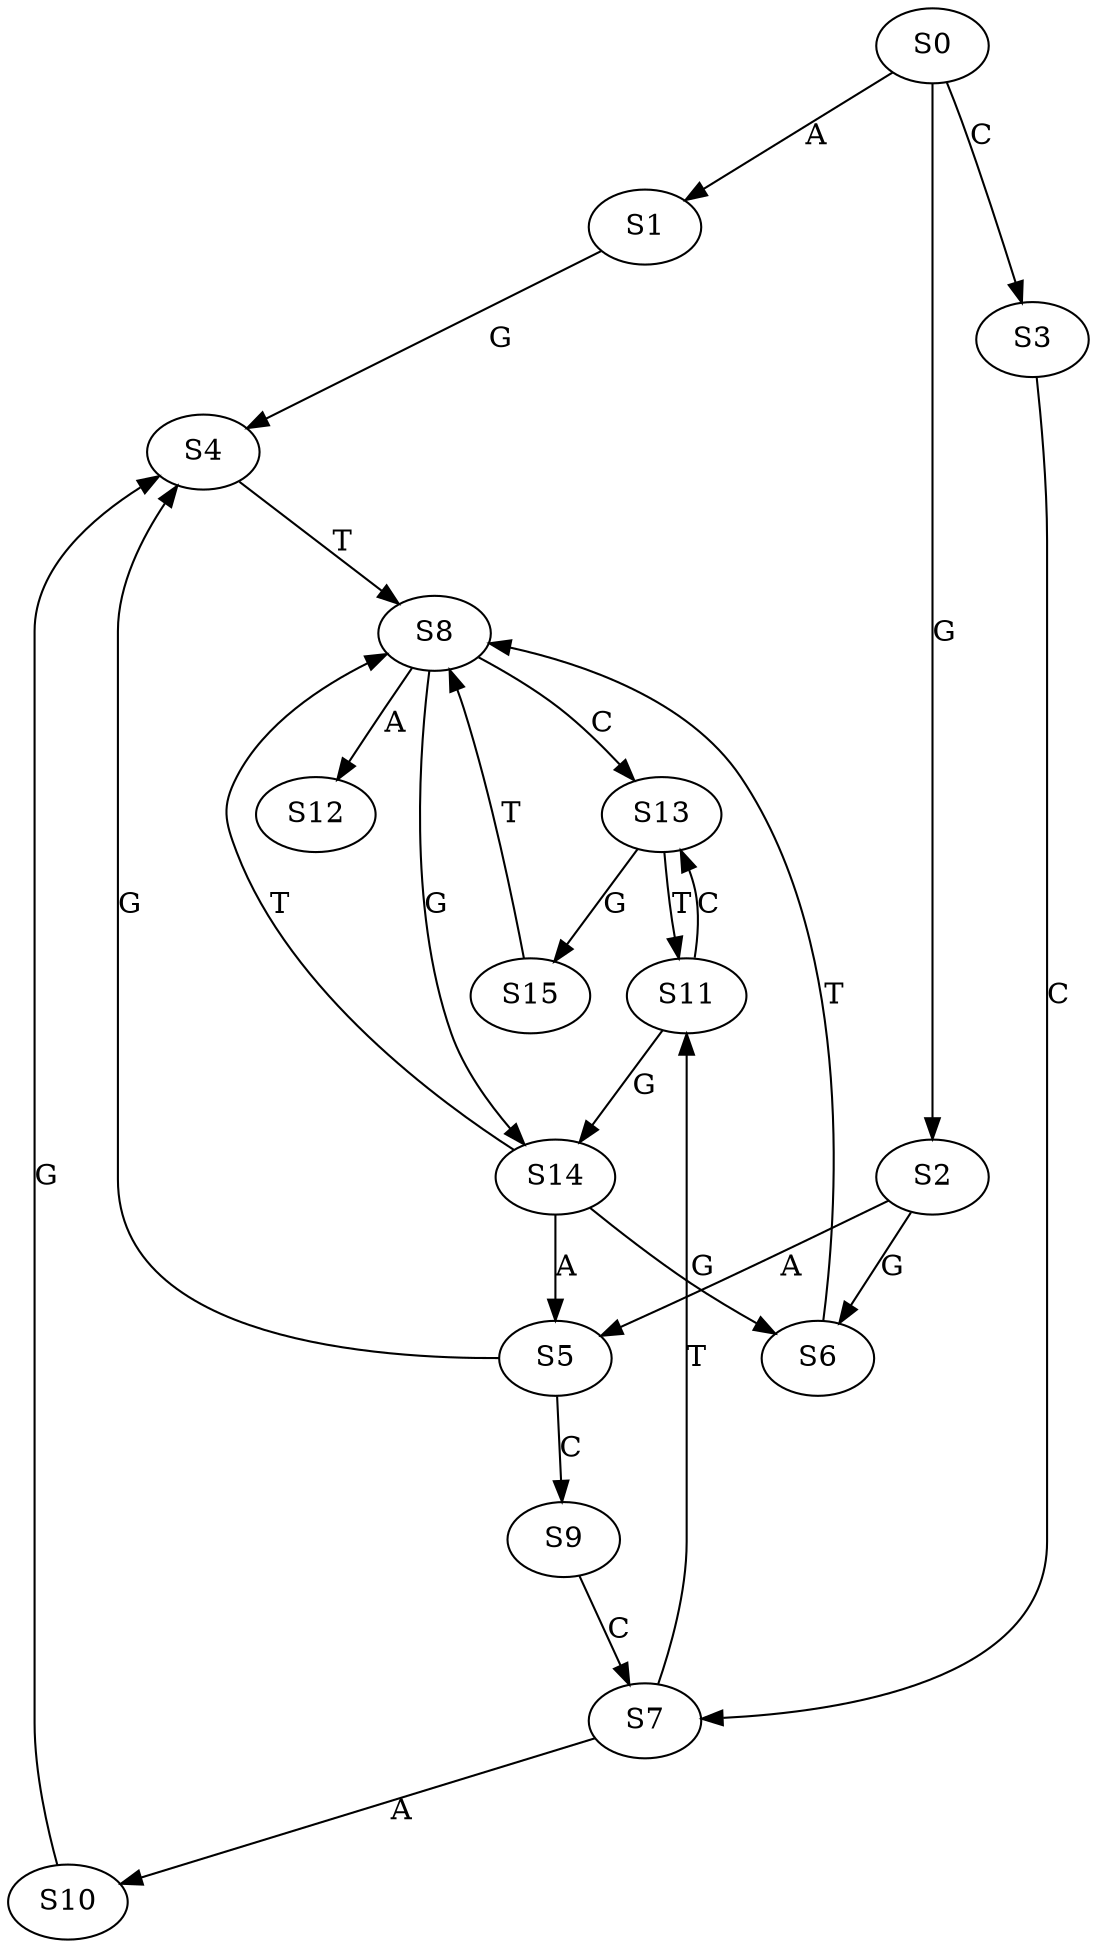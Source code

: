 strict digraph  {
	S0 -> S1 [ label = A ];
	S0 -> S2 [ label = G ];
	S0 -> S3 [ label = C ];
	S1 -> S4 [ label = G ];
	S2 -> S5 [ label = A ];
	S2 -> S6 [ label = G ];
	S3 -> S7 [ label = C ];
	S4 -> S8 [ label = T ];
	S5 -> S4 [ label = G ];
	S5 -> S9 [ label = C ];
	S6 -> S8 [ label = T ];
	S7 -> S10 [ label = A ];
	S7 -> S11 [ label = T ];
	S8 -> S12 [ label = A ];
	S8 -> S13 [ label = C ];
	S8 -> S14 [ label = G ];
	S9 -> S7 [ label = C ];
	S10 -> S4 [ label = G ];
	S11 -> S14 [ label = G ];
	S11 -> S13 [ label = C ];
	S13 -> S11 [ label = T ];
	S13 -> S15 [ label = G ];
	S14 -> S5 [ label = A ];
	S14 -> S8 [ label = T ];
	S14 -> S6 [ label = G ];
	S15 -> S8 [ label = T ];
}
